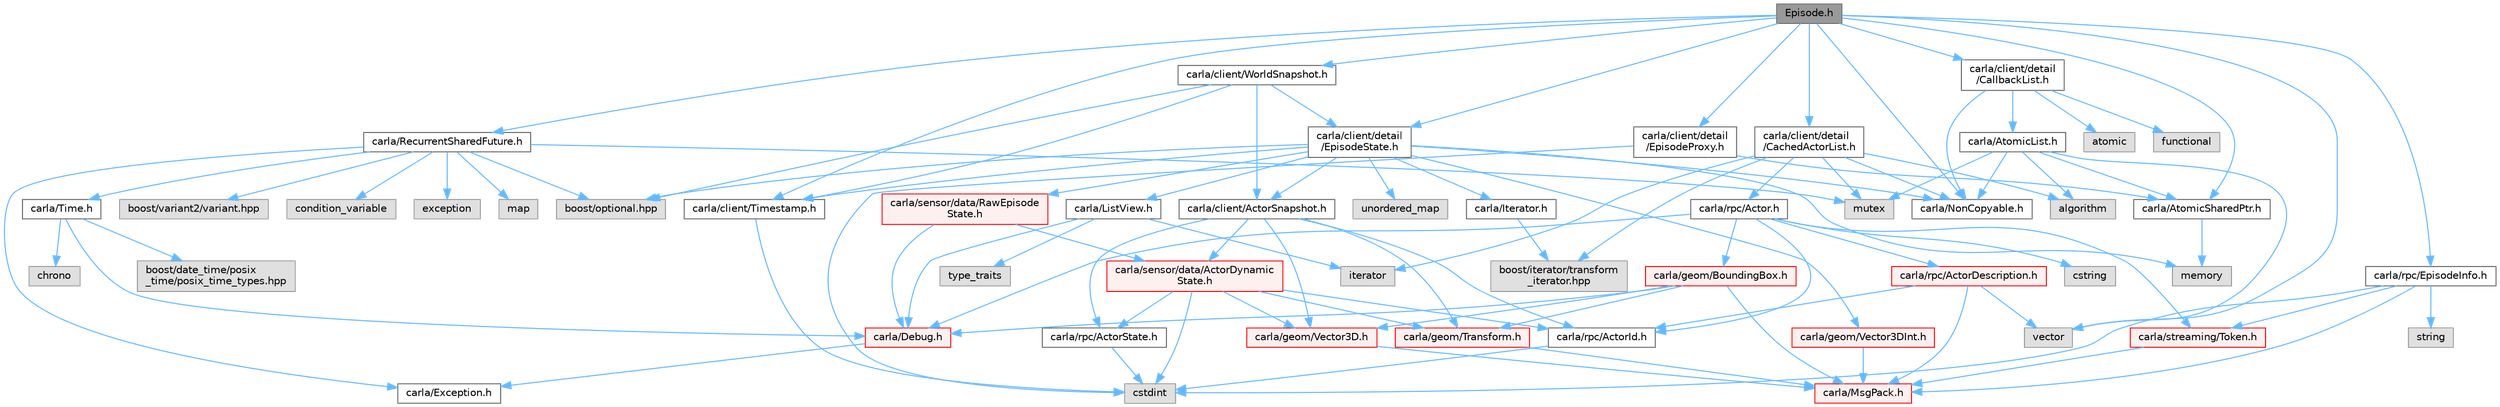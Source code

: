 digraph "Episode.h"
{
 // INTERACTIVE_SVG=YES
 // LATEX_PDF_SIZE
  bgcolor="transparent";
  edge [fontname=Helvetica,fontsize=10,labelfontname=Helvetica,labelfontsize=10];
  node [fontname=Helvetica,fontsize=10,shape=box,height=0.2,width=0.4];
  Node1 [id="Node000001",label="Episode.h",height=0.2,width=0.4,color="gray40", fillcolor="grey60", style="filled", fontcolor="black",tooltip=" "];
  Node1 -> Node2 [id="edge1_Node000001_Node000002",color="steelblue1",style="solid",tooltip=" "];
  Node2 [id="Node000002",label="carla/AtomicSharedPtr.h",height=0.2,width=0.4,color="grey40", fillcolor="white", style="filled",URL="$df/de2/AtomicSharedPtr_8h.html",tooltip=" "];
  Node2 -> Node3 [id="edge2_Node000002_Node000003",color="steelblue1",style="solid",tooltip=" "];
  Node3 [id="Node000003",label="memory",height=0.2,width=0.4,color="grey60", fillcolor="#E0E0E0", style="filled",tooltip=" "];
  Node1 -> Node4 [id="edge3_Node000001_Node000004",color="steelblue1",style="solid",tooltip=" "];
  Node4 [id="Node000004",label="carla/NonCopyable.h",height=0.2,width=0.4,color="grey40", fillcolor="white", style="filled",URL="$d4/dd8/LibCarla_2source_2carla_2NonCopyable_8h.html",tooltip=" "];
  Node1 -> Node5 [id="edge4_Node000001_Node000005",color="steelblue1",style="solid",tooltip=" "];
  Node5 [id="Node000005",label="carla/RecurrentSharedFuture.h",height=0.2,width=0.4,color="grey40", fillcolor="white", style="filled",URL="$d7/de1/RecurrentSharedFuture_8h.html",tooltip=" "];
  Node5 -> Node6 [id="edge5_Node000005_Node000006",color="steelblue1",style="solid",tooltip=" "];
  Node6 [id="Node000006",label="carla/Exception.h",height=0.2,width=0.4,color="grey40", fillcolor="white", style="filled",URL="$d8/d8a/Exception_8h.html",tooltip=" "];
  Node5 -> Node7 [id="edge6_Node000005_Node000007",color="steelblue1",style="solid",tooltip=" "];
  Node7 [id="Node000007",label="carla/Time.h",height=0.2,width=0.4,color="grey40", fillcolor="white", style="filled",URL="$d2/d33/Time_8h.html",tooltip=" "];
  Node7 -> Node8 [id="edge7_Node000007_Node000008",color="steelblue1",style="solid",tooltip=" "];
  Node8 [id="Node000008",label="carla/Debug.h",height=0.2,width=0.4,color="red", fillcolor="#FFF0F0", style="filled",URL="$d4/deb/Debug_8h.html",tooltip=" "];
  Node8 -> Node6 [id="edge8_Node000008_Node000006",color="steelblue1",style="solid",tooltip=" "];
  Node7 -> Node11 [id="edge9_Node000007_Node000011",color="steelblue1",style="solid",tooltip=" "];
  Node11 [id="Node000011",label="boost/date_time/posix\l_time/posix_time_types.hpp",height=0.2,width=0.4,color="grey60", fillcolor="#E0E0E0", style="filled",tooltip=" "];
  Node7 -> Node12 [id="edge10_Node000007_Node000012",color="steelblue1",style="solid",tooltip=" "];
  Node12 [id="Node000012",label="chrono",height=0.2,width=0.4,color="grey60", fillcolor="#E0E0E0", style="filled",tooltip=" "];
  Node5 -> Node13 [id="edge11_Node000005_Node000013",color="steelblue1",style="solid",tooltip=" "];
  Node13 [id="Node000013",label="boost/optional.hpp",height=0.2,width=0.4,color="grey60", fillcolor="#E0E0E0", style="filled",tooltip=" "];
  Node5 -> Node14 [id="edge12_Node000005_Node000014",color="steelblue1",style="solid",tooltip=" "];
  Node14 [id="Node000014",label="boost/variant2/variant.hpp",height=0.2,width=0.4,color="grey60", fillcolor="#E0E0E0", style="filled",tooltip=" "];
  Node5 -> Node15 [id="edge13_Node000005_Node000015",color="steelblue1",style="solid",tooltip=" "];
  Node15 [id="Node000015",label="condition_variable",height=0.2,width=0.4,color="grey60", fillcolor="#E0E0E0", style="filled",tooltip=" "];
  Node5 -> Node16 [id="edge14_Node000005_Node000016",color="steelblue1",style="solid",tooltip=" "];
  Node16 [id="Node000016",label="exception",height=0.2,width=0.4,color="grey60", fillcolor="#E0E0E0", style="filled",tooltip=" "];
  Node5 -> Node17 [id="edge15_Node000005_Node000017",color="steelblue1",style="solid",tooltip=" "];
  Node17 [id="Node000017",label="map",height=0.2,width=0.4,color="grey60", fillcolor="#E0E0E0", style="filled",tooltip=" "];
  Node5 -> Node18 [id="edge16_Node000005_Node000018",color="steelblue1",style="solid",tooltip=" "];
  Node18 [id="Node000018",label="mutex",height=0.2,width=0.4,color="grey60", fillcolor="#E0E0E0", style="filled",tooltip=" "];
  Node1 -> Node19 [id="edge17_Node000001_Node000019",color="steelblue1",style="solid",tooltip=" "];
  Node19 [id="Node000019",label="carla/client/Timestamp.h",height=0.2,width=0.4,color="grey40", fillcolor="white", style="filled",URL="$d7/d66/Timestamp_8h.html",tooltip=" "];
  Node19 -> Node20 [id="edge18_Node000019_Node000020",color="steelblue1",style="solid",tooltip=" "];
  Node20 [id="Node000020",label="cstdint",height=0.2,width=0.4,color="grey60", fillcolor="#E0E0E0", style="filled",tooltip=" "];
  Node1 -> Node21 [id="edge19_Node000001_Node000021",color="steelblue1",style="solid",tooltip=" "];
  Node21 [id="Node000021",label="carla/client/WorldSnapshot.h",height=0.2,width=0.4,color="grey40", fillcolor="white", style="filled",URL="$df/d11/WorldSnapshot_8h.html",tooltip=" "];
  Node21 -> Node19 [id="edge20_Node000021_Node000019",color="steelblue1",style="solid",tooltip=" "];
  Node21 -> Node22 [id="edge21_Node000021_Node000022",color="steelblue1",style="solid",tooltip=" "];
  Node22 [id="Node000022",label="carla/client/ActorSnapshot.h",height=0.2,width=0.4,color="grey40", fillcolor="white", style="filled",URL="$db/d5e/ActorSnapshot_8h.html",tooltip=" "];
  Node22 -> Node23 [id="edge22_Node000022_Node000023",color="steelblue1",style="solid",tooltip=" "];
  Node23 [id="Node000023",label="carla/geom/Transform.h",height=0.2,width=0.4,color="red", fillcolor="#FFF0F0", style="filled",URL="$de/d17/geom_2Transform_8h.html",tooltip=" "];
  Node23 -> Node24 [id="edge23_Node000023_Node000024",color="steelblue1",style="solid",tooltip=" "];
  Node24 [id="Node000024",label="carla/MsgPack.h",height=0.2,width=0.4,color="red", fillcolor="#FFF0F0", style="filled",URL="$d9/d6f/MsgPack_8h.html",tooltip=" "];
  Node22 -> Node34 [id="edge24_Node000022_Node000034",color="steelblue1",style="solid",tooltip=" "];
  Node34 [id="Node000034",label="carla/geom/Vector3D.h",height=0.2,width=0.4,color="red", fillcolor="#FFF0F0", style="filled",URL="$de/d70/geom_2Vector3D_8h.html",tooltip=" "];
  Node34 -> Node24 [id="edge25_Node000034_Node000024",color="steelblue1",style="solid",tooltip=" "];
  Node22 -> Node49 [id="edge26_Node000022_Node000049",color="steelblue1",style="solid",tooltip=" "];
  Node49 [id="Node000049",label="carla/rpc/ActorId.h",height=0.2,width=0.4,color="grey40", fillcolor="white", style="filled",URL="$d3/d89/ActorId_8h.html",tooltip=" "];
  Node49 -> Node20 [id="edge27_Node000049_Node000020",color="steelblue1",style="solid",tooltip=" "];
  Node22 -> Node50 [id="edge28_Node000022_Node000050",color="steelblue1",style="solid",tooltip=" "];
  Node50 [id="Node000050",label="carla/rpc/ActorState.h",height=0.2,width=0.4,color="grey40", fillcolor="white", style="filled",URL="$d5/d30/rpc_2ActorState_8h.html",tooltip=" "];
  Node50 -> Node20 [id="edge29_Node000050_Node000020",color="steelblue1",style="solid",tooltip=" "];
  Node22 -> Node51 [id="edge30_Node000022_Node000051",color="steelblue1",style="solid",tooltip=" "];
  Node51 [id="Node000051",label="carla/sensor/data/ActorDynamic\lState.h",height=0.2,width=0.4,color="red", fillcolor="#FFF0F0", style="filled",URL="$d6/d60/ActorDynamicState_8h.html",tooltip=" "];
  Node51 -> Node23 [id="edge31_Node000051_Node000023",color="steelblue1",style="solid",tooltip=" "];
  Node51 -> Node34 [id="edge32_Node000051_Node000034",color="steelblue1",style="solid",tooltip=" "];
  Node51 -> Node49 [id="edge33_Node000051_Node000049",color="steelblue1",style="solid",tooltip=" "];
  Node51 -> Node50 [id="edge34_Node000051_Node000050",color="steelblue1",style="solid",tooltip=" "];
  Node51 -> Node20 [id="edge35_Node000051_Node000020",color="steelblue1",style="solid",tooltip=" "];
  Node21 -> Node60 [id="edge36_Node000021_Node000060",color="steelblue1",style="solid",tooltip=" "];
  Node60 [id="Node000060",label="carla/client/detail\l/EpisodeState.h",height=0.2,width=0.4,color="grey40", fillcolor="white", style="filled",URL="$d7/df2/EpisodeState_8h.html",tooltip=" "];
  Node60 -> Node61 [id="edge37_Node000060_Node000061",color="steelblue1",style="solid",tooltip=" "];
  Node61 [id="Node000061",label="carla/Iterator.h",height=0.2,width=0.4,color="grey40", fillcolor="white", style="filled",URL="$d7/ddd/Iterator_8h.html",tooltip=" "];
  Node61 -> Node62 [id="edge38_Node000061_Node000062",color="steelblue1",style="solid",tooltip=" "];
  Node62 [id="Node000062",label="boost/iterator/transform\l_iterator.hpp",height=0.2,width=0.4,color="grey60", fillcolor="#E0E0E0", style="filled",tooltip=" "];
  Node60 -> Node63 [id="edge39_Node000060_Node000063",color="steelblue1",style="solid",tooltip=" "];
  Node63 [id="Node000063",label="carla/ListView.h",height=0.2,width=0.4,color="grey40", fillcolor="white", style="filled",URL="$d4/d50/LibCarla_2source_2carla_2ListView_8h.html",tooltip=" "];
  Node63 -> Node8 [id="edge40_Node000063_Node000008",color="steelblue1",style="solid",tooltip=" "];
  Node63 -> Node31 [id="edge41_Node000063_Node000031",color="steelblue1",style="solid",tooltip=" "];
  Node31 [id="Node000031",label="type_traits",height=0.2,width=0.4,color="grey60", fillcolor="#E0E0E0", style="filled",tooltip=" "];
  Node63 -> Node64 [id="edge42_Node000063_Node000064",color="steelblue1",style="solid",tooltip=" "];
  Node64 [id="Node000064",label="iterator",height=0.2,width=0.4,color="grey60", fillcolor="#E0E0E0", style="filled",tooltip=" "];
  Node60 -> Node4 [id="edge43_Node000060_Node000004",color="steelblue1",style="solid",tooltip=" "];
  Node60 -> Node22 [id="edge44_Node000060_Node000022",color="steelblue1",style="solid",tooltip=" "];
  Node60 -> Node19 [id="edge45_Node000060_Node000019",color="steelblue1",style="solid",tooltip=" "];
  Node60 -> Node36 [id="edge46_Node000060_Node000036",color="steelblue1",style="solid",tooltip=" "];
  Node36 [id="Node000036",label="carla/geom/Vector3DInt.h",height=0.2,width=0.4,color="red", fillcolor="#FFF0F0", style="filled",URL="$d1/da4/Vector3DInt_8h.html",tooltip=" "];
  Node36 -> Node24 [id="edge47_Node000036_Node000024",color="steelblue1",style="solid",tooltip=" "];
  Node60 -> Node65 [id="edge48_Node000060_Node000065",color="steelblue1",style="solid",tooltip=" "];
  Node65 [id="Node000065",label="carla/sensor/data/RawEpisode\lState.h",height=0.2,width=0.4,color="red", fillcolor="#FFF0F0", style="filled",URL="$dd/d7d/RawEpisodeState_8h.html",tooltip=" "];
  Node65 -> Node8 [id="edge49_Node000065_Node000008",color="steelblue1",style="solid",tooltip=" "];
  Node65 -> Node51 [id="edge50_Node000065_Node000051",color="steelblue1",style="solid",tooltip=" "];
  Node60 -> Node13 [id="edge51_Node000060_Node000013",color="steelblue1",style="solid",tooltip=" "];
  Node60 -> Node3 [id="edge52_Node000060_Node000003",color="steelblue1",style="solid",tooltip=" "];
  Node60 -> Node82 [id="edge53_Node000060_Node000082",color="steelblue1",style="solid",tooltip=" "];
  Node82 [id="Node000082",label="unordered_map",height=0.2,width=0.4,color="grey60", fillcolor="#E0E0E0", style="filled",tooltip=" "];
  Node21 -> Node13 [id="edge54_Node000021_Node000013",color="steelblue1",style="solid",tooltip=" "];
  Node1 -> Node86 [id="edge55_Node000001_Node000086",color="steelblue1",style="solid",tooltip=" "];
  Node86 [id="Node000086",label="carla/client/detail\l/CachedActorList.h",height=0.2,width=0.4,color="grey40", fillcolor="white", style="filled",URL="$d5/d81/CachedActorList_8h.html",tooltip=" "];
  Node86 -> Node4 [id="edge56_Node000086_Node000004",color="steelblue1",style="solid",tooltip=" "];
  Node86 -> Node87 [id="edge57_Node000086_Node000087",color="steelblue1",style="solid",tooltip=" "];
  Node87 [id="Node000087",label="carla/rpc/Actor.h",height=0.2,width=0.4,color="grey40", fillcolor="white", style="filled",URL="$d8/d73/rpc_2Actor_8h.html",tooltip=" "];
  Node87 -> Node8 [id="edge58_Node000087_Node000008",color="steelblue1",style="solid",tooltip=" "];
  Node87 -> Node88 [id="edge59_Node000087_Node000088",color="steelblue1",style="solid",tooltip=" "];
  Node88 [id="Node000088",label="carla/geom/BoundingBox.h",height=0.2,width=0.4,color="red", fillcolor="#FFF0F0", style="filled",URL="$d2/dfe/LibCarla_2source_2carla_2geom_2BoundingBox_8h.html",tooltip=" "];
  Node88 -> Node8 [id="edge60_Node000088_Node000008",color="steelblue1",style="solid",tooltip=" "];
  Node88 -> Node24 [id="edge61_Node000088_Node000024",color="steelblue1",style="solid",tooltip=" "];
  Node88 -> Node23 [id="edge62_Node000088_Node000023",color="steelblue1",style="solid",tooltip=" "];
  Node88 -> Node34 [id="edge63_Node000088_Node000034",color="steelblue1",style="solid",tooltip=" "];
  Node87 -> Node92 [id="edge64_Node000087_Node000092",color="steelblue1",style="solid",tooltip=" "];
  Node92 [id="Node000092",label="carla/rpc/ActorDescription.h",height=0.2,width=0.4,color="red", fillcolor="#FFF0F0", style="filled",URL="$d9/db9/LibCarla_2source_2carla_2rpc_2ActorDescription_8h.html",tooltip=" "];
  Node92 -> Node24 [id="edge65_Node000092_Node000024",color="steelblue1",style="solid",tooltip=" "];
  Node92 -> Node49 [id="edge66_Node000092_Node000049",color="steelblue1",style="solid",tooltip=" "];
  Node92 -> Node83 [id="edge67_Node000092_Node000083",color="steelblue1",style="solid",tooltip=" "];
  Node83 [id="Node000083",label="vector",height=0.2,width=0.4,color="grey60", fillcolor="#E0E0E0", style="filled",tooltip=" "];
  Node87 -> Node49 [id="edge68_Node000087_Node000049",color="steelblue1",style="solid",tooltip=" "];
  Node87 -> Node101 [id="edge69_Node000087_Node000101",color="steelblue1",style="solid",tooltip=" "];
  Node101 [id="Node000101",label="carla/streaming/Token.h",height=0.2,width=0.4,color="red", fillcolor="#FFF0F0", style="filled",URL="$dc/d33/Token_8h.html",tooltip=" "];
  Node101 -> Node24 [id="edge70_Node000101_Node000024",color="steelblue1",style="solid",tooltip=" "];
  Node87 -> Node102 [id="edge71_Node000087_Node000102",color="steelblue1",style="solid",tooltip=" "];
  Node102 [id="Node000102",label="cstring",height=0.2,width=0.4,color="grey60", fillcolor="#E0E0E0", style="filled",tooltip=" "];
  Node86 -> Node62 [id="edge72_Node000086_Node000062",color="steelblue1",style="solid",tooltip=" "];
  Node86 -> Node103 [id="edge73_Node000086_Node000103",color="steelblue1",style="solid",tooltip=" "];
  Node103 [id="Node000103",label="algorithm",height=0.2,width=0.4,color="grey60", fillcolor="#E0E0E0", style="filled",tooltip=" "];
  Node86 -> Node64 [id="edge74_Node000086_Node000064",color="steelblue1",style="solid",tooltip=" "];
  Node86 -> Node18 [id="edge75_Node000086_Node000018",color="steelblue1",style="solid",tooltip=" "];
  Node1 -> Node104 [id="edge76_Node000001_Node000104",color="steelblue1",style="solid",tooltip=" "];
  Node104 [id="Node000104",label="carla/client/detail\l/CallbackList.h",height=0.2,width=0.4,color="grey40", fillcolor="white", style="filled",URL="$d1/d9a/CallbackList_8h.html",tooltip=" "];
  Node104 -> Node105 [id="edge77_Node000104_Node000105",color="steelblue1",style="solid",tooltip=" "];
  Node105 [id="Node000105",label="carla/AtomicList.h",height=0.2,width=0.4,color="grey40", fillcolor="white", style="filled",URL="$d7/d3c/AtomicList_8h.html",tooltip=" "];
  Node105 -> Node2 [id="edge78_Node000105_Node000002",color="steelblue1",style="solid",tooltip=" "];
  Node105 -> Node4 [id="edge79_Node000105_Node000004",color="steelblue1",style="solid",tooltip=" "];
  Node105 -> Node103 [id="edge80_Node000105_Node000103",color="steelblue1",style="solid",tooltip=" "];
  Node105 -> Node18 [id="edge81_Node000105_Node000018",color="steelblue1",style="solid",tooltip=" "];
  Node105 -> Node83 [id="edge82_Node000105_Node000083",color="steelblue1",style="solid",tooltip=" "];
  Node104 -> Node4 [id="edge83_Node000104_Node000004",color="steelblue1",style="solid",tooltip=" "];
  Node104 -> Node106 [id="edge84_Node000104_Node000106",color="steelblue1",style="solid",tooltip=" "];
  Node106 [id="Node000106",label="atomic",height=0.2,width=0.4,color="grey60", fillcolor="#E0E0E0", style="filled",tooltip=" "];
  Node104 -> Node107 [id="edge85_Node000104_Node000107",color="steelblue1",style="solid",tooltip=" "];
  Node107 [id="Node000107",label="functional",height=0.2,width=0.4,color="grey60", fillcolor="#E0E0E0", style="filled",tooltip=" "];
  Node1 -> Node60 [id="edge86_Node000001_Node000060",color="steelblue1",style="solid",tooltip=" "];
  Node1 -> Node84 [id="edge87_Node000001_Node000084",color="steelblue1",style="solid",tooltip=" "];
  Node84 [id="Node000084",label="carla/client/detail\l/EpisodeProxy.h",height=0.2,width=0.4,color="grey40", fillcolor="white", style="filled",URL="$dc/dc2/EpisodeProxy_8h.html",tooltip=" "];
  Node84 -> Node2 [id="edge88_Node000084_Node000002",color="steelblue1",style="solid",tooltip=" "];
  Node84 -> Node20 [id="edge89_Node000084_Node000020",color="steelblue1",style="solid",tooltip=" "];
  Node1 -> Node108 [id="edge90_Node000001_Node000108",color="steelblue1",style="solid",tooltip=" "];
  Node108 [id="Node000108",label="carla/rpc/EpisodeInfo.h",height=0.2,width=0.4,color="grey40", fillcolor="white", style="filled",URL="$d2/d1c/EpisodeInfo_8h.html",tooltip=" "];
  Node108 -> Node24 [id="edge91_Node000108_Node000024",color="steelblue1",style="solid",tooltip=" "];
  Node108 -> Node101 [id="edge92_Node000108_Node000101",color="steelblue1",style="solid",tooltip=" "];
  Node108 -> Node20 [id="edge93_Node000108_Node000020",color="steelblue1",style="solid",tooltip=" "];
  Node108 -> Node96 [id="edge94_Node000108_Node000096",color="steelblue1",style="solid",tooltip=" "];
  Node96 [id="Node000096",label="string",height=0.2,width=0.4,color="grey60", fillcolor="#E0E0E0", style="filled",tooltip=" "];
  Node1 -> Node83 [id="edge95_Node000001_Node000083",color="steelblue1",style="solid",tooltip=" "];
}
